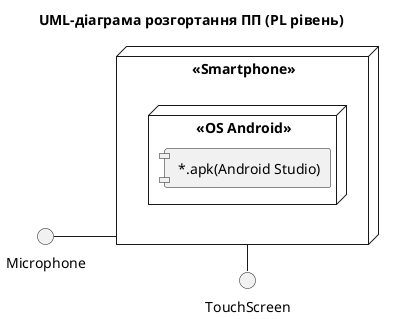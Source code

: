 @startuml
title UML-діаграма розгортання ПП (PL рівень)

left to right direction

skinparam componentStyle uml1

node "<<Smartphone>>" as smartphone {
    node "<<OS Android>>" {
        component [ *.apk(Android Studio)]
    }
}


interface TouchScreen
interface Microphone

Microphone -d- smartphone
TouchScreen - smartphone
@enduml
